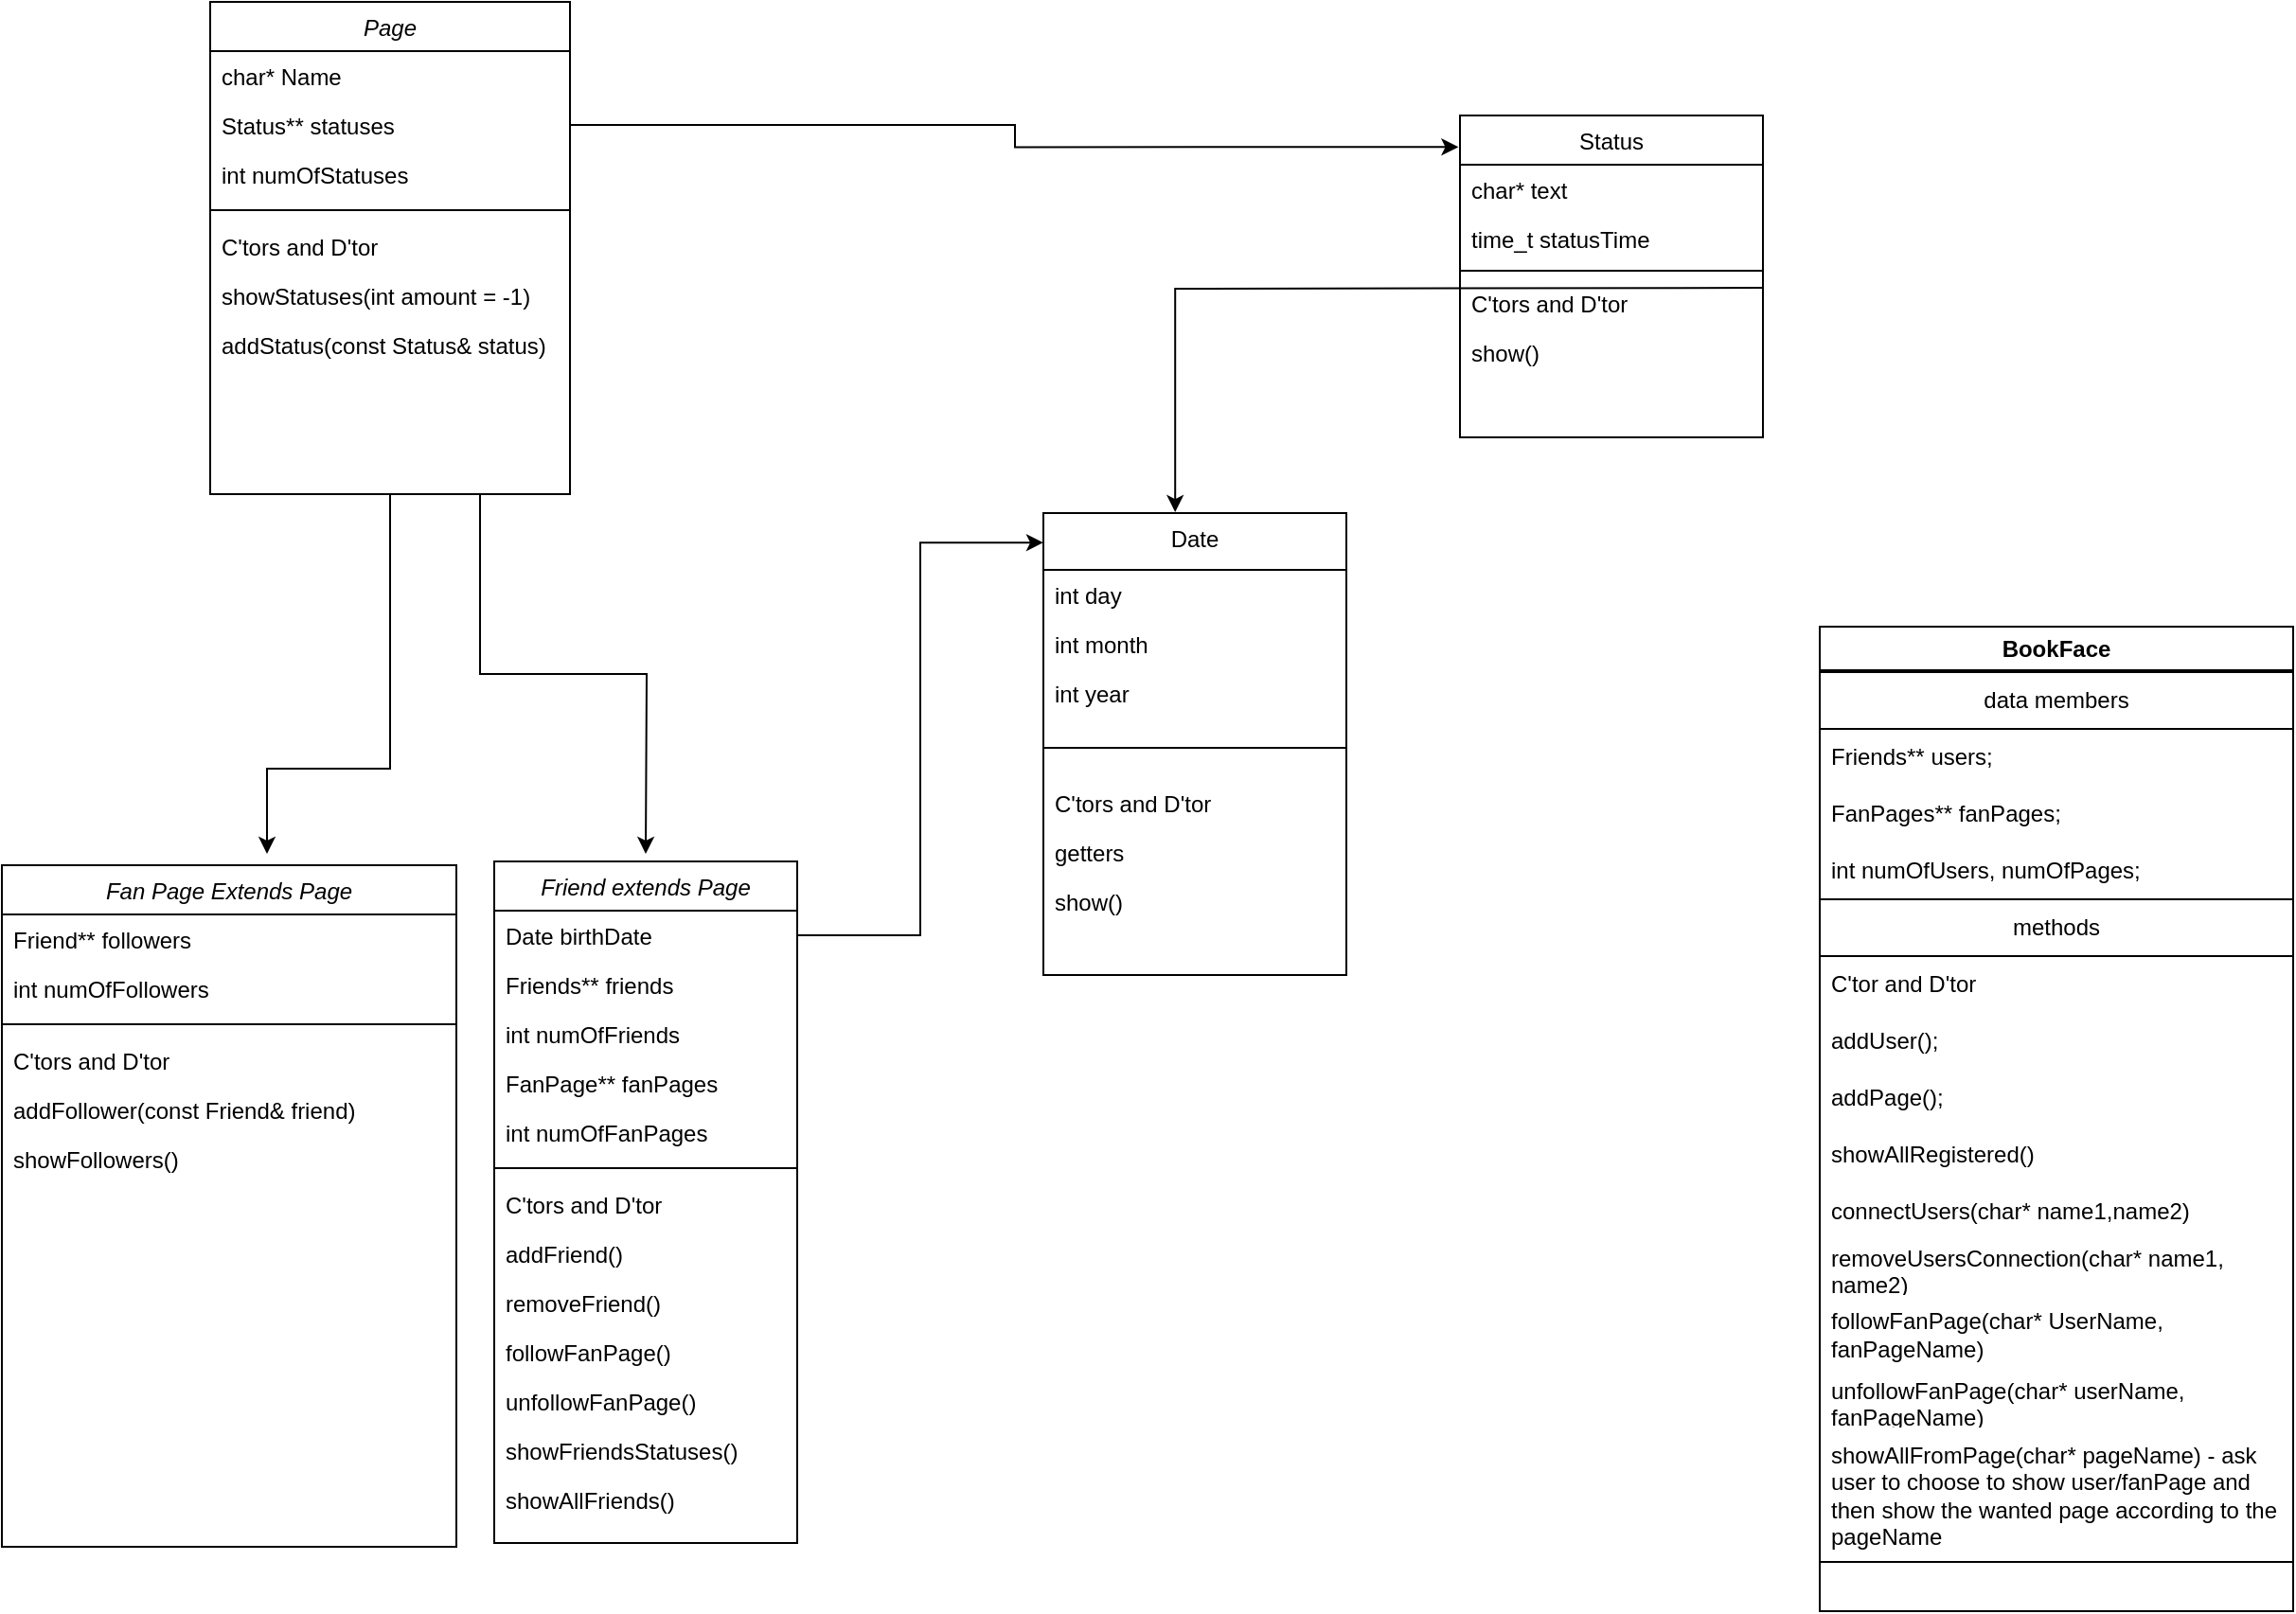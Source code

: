 <mxfile version="20.5.3" type="device"><diagram id="C5RBs43oDa-KdzZeNtuy" name="Page-1"><mxGraphModel dx="2212" dy="662" grid="1" gridSize="10" guides="1" tooltips="1" connect="1" arrows="1" fold="1" page="1" pageScale="1" pageWidth="827" pageHeight="1169" math="0" shadow="0"><root><mxCell id="WIyWlLk6GJQsqaUBKTNV-0"/><mxCell id="WIyWlLk6GJQsqaUBKTNV-1" parent="WIyWlLk6GJQsqaUBKTNV-0"/><mxCell id="zkfFHV4jXpPFQw0GAbJ--0" value="Friend extends Page" style="swimlane;fontStyle=2;align=center;verticalAlign=top;childLayout=stackLayout;horizontal=1;startSize=26;horizontalStack=0;resizeParent=1;resizeLast=0;collapsible=1;marginBottom=0;rounded=0;shadow=0;strokeWidth=1;" parent="WIyWlLk6GJQsqaUBKTNV-1" vertex="1"><mxGeometry x="-300" y="494" width="160" height="360" as="geometry"><mxRectangle x="220" y="120" width="160" height="26" as="alternateBounds"/></mxGeometry></mxCell><mxCell id="zkfFHV4jXpPFQw0GAbJ--2" value="Date birthDate" style="text;align=left;verticalAlign=top;spacingLeft=4;spacingRight=4;overflow=hidden;rotatable=0;points=[[0,0.5],[1,0.5]];portConstraint=eastwest;rounded=0;shadow=0;html=0;" parent="zkfFHV4jXpPFQw0GAbJ--0" vertex="1"><mxGeometry y="26" width="160" height="26" as="geometry"/></mxCell><mxCell id="rCHT7D4CARYgqsonI78B-40" value="Friends** friends" style="text;align=left;verticalAlign=top;spacingLeft=4;spacingRight=4;overflow=hidden;rotatable=0;points=[[0,0.5],[1,0.5]];portConstraint=eastwest;rounded=0;shadow=0;html=0;" parent="zkfFHV4jXpPFQw0GAbJ--0" vertex="1"><mxGeometry y="52" width="160" height="26" as="geometry"/></mxCell><mxCell id="rCHT7D4CARYgqsonI78B-41" value="int numOfFriends" style="text;align=left;verticalAlign=top;spacingLeft=4;spacingRight=4;overflow=hidden;rotatable=0;points=[[0,0.5],[1,0.5]];portConstraint=eastwest;rounded=0;shadow=0;html=0;" parent="zkfFHV4jXpPFQw0GAbJ--0" vertex="1"><mxGeometry y="78" width="160" height="26" as="geometry"/></mxCell><mxCell id="rCHT7D4CARYgqsonI78B-42" value="FanPage** fanPages" style="text;align=left;verticalAlign=top;spacingLeft=4;spacingRight=4;overflow=hidden;rotatable=0;points=[[0,0.5],[1,0.5]];portConstraint=eastwest;rounded=0;shadow=0;html=0;" parent="zkfFHV4jXpPFQw0GAbJ--0" vertex="1"><mxGeometry y="104" width="160" height="26" as="geometry"/></mxCell><mxCell id="rCHT7D4CARYgqsonI78B-43" value="int numOfFanPages" style="text;align=left;verticalAlign=top;spacingLeft=4;spacingRight=4;overflow=hidden;rotatable=0;points=[[0,0.5],[1,0.5]];portConstraint=eastwest;rounded=0;shadow=0;html=0;" parent="zkfFHV4jXpPFQw0GAbJ--0" vertex="1"><mxGeometry y="130" width="160" height="26" as="geometry"/></mxCell><mxCell id="zkfFHV4jXpPFQw0GAbJ--4" value="" style="line;html=1;strokeWidth=1;align=left;verticalAlign=middle;spacingTop=-1;spacingLeft=3;spacingRight=3;rotatable=0;labelPosition=right;points=[];portConstraint=eastwest;" parent="zkfFHV4jXpPFQw0GAbJ--0" vertex="1"><mxGeometry y="156" width="160" height="12" as="geometry"/></mxCell><mxCell id="Jm69UCR8e6Fvn_dJv2rz-10" value="C'tors and D'tor" style="text;strokeColor=none;fillColor=none;align=left;verticalAlign=top;spacingLeft=4;spacingRight=4;overflow=hidden;rotatable=0;points=[[0,0.5],[1,0.5]];portConstraint=eastwest;" parent="zkfFHV4jXpPFQw0GAbJ--0" vertex="1"><mxGeometry y="168" width="160" height="26" as="geometry"/></mxCell><mxCell id="rCHT7D4CARYgqsonI78B-44" value="addFriend()" style="text;align=left;verticalAlign=top;spacingLeft=4;spacingRight=4;overflow=hidden;rotatable=0;points=[[0,0.5],[1,0.5]];portConstraint=eastwest;rounded=0;shadow=0;html=0;" parent="zkfFHV4jXpPFQw0GAbJ--0" vertex="1"><mxGeometry y="194" width="160" height="26" as="geometry"/></mxCell><mxCell id="rCHT7D4CARYgqsonI78B-46" value="removeFriend()" style="text;align=left;verticalAlign=top;spacingLeft=4;spacingRight=4;overflow=hidden;rotatable=0;points=[[0,0.5],[1,0.5]];portConstraint=eastwest;rounded=0;shadow=0;html=0;" parent="zkfFHV4jXpPFQw0GAbJ--0" vertex="1"><mxGeometry y="220" width="160" height="26" as="geometry"/></mxCell><mxCell id="rCHT7D4CARYgqsonI78B-45" value="followFanPage()" style="text;align=left;verticalAlign=top;spacingLeft=4;spacingRight=4;overflow=hidden;rotatable=0;points=[[0,0.5],[1,0.5]];portConstraint=eastwest;rounded=0;shadow=0;html=0;" parent="zkfFHV4jXpPFQw0GAbJ--0" vertex="1"><mxGeometry y="246" width="160" height="26" as="geometry"/></mxCell><mxCell id="rCHT7D4CARYgqsonI78B-47" value="unfollowFanPage()" style="text;align=left;verticalAlign=top;spacingLeft=4;spacingRight=4;overflow=hidden;rotatable=0;points=[[0,0.5],[1,0.5]];portConstraint=eastwest;rounded=0;shadow=0;html=0;" parent="zkfFHV4jXpPFQw0GAbJ--0" vertex="1"><mxGeometry y="272" width="160" height="26" as="geometry"/></mxCell><mxCell id="rCHT7D4CARYgqsonI78B-48" value="showFriendsStatuses()" style="text;align=left;verticalAlign=top;spacingLeft=4;spacingRight=4;overflow=hidden;rotatable=0;points=[[0,0.5],[1,0.5]];portConstraint=eastwest;rounded=0;shadow=0;html=0;" parent="zkfFHV4jXpPFQw0GAbJ--0" vertex="1"><mxGeometry y="298" width="160" height="26" as="geometry"/></mxCell><mxCell id="GwqGLMU2gFaw3FxZvp2N-40" value="showAllFriends()" style="text;align=left;verticalAlign=top;spacingLeft=4;spacingRight=4;overflow=hidden;rotatable=0;points=[[0,0.5],[1,0.5]];portConstraint=eastwest;rounded=0;shadow=0;html=0;" parent="zkfFHV4jXpPFQw0GAbJ--0" vertex="1"><mxGeometry y="324" width="160" height="26" as="geometry"/></mxCell><mxCell id="zkfFHV4jXpPFQw0GAbJ--13" value="Date" style="swimlane;fontStyle=0;align=center;verticalAlign=top;childLayout=stackLayout;horizontal=1;startSize=30;horizontalStack=0;resizeParent=1;resizeLast=0;collapsible=1;marginBottom=0;rounded=0;shadow=0;strokeWidth=1;" parent="WIyWlLk6GJQsqaUBKTNV-1" vertex="1"><mxGeometry x="-10" y="310" width="160" height="244" as="geometry"><mxRectangle x="340" y="380" width="170" height="26" as="alternateBounds"/></mxGeometry></mxCell><mxCell id="Jm69UCR8e6Fvn_dJv2rz-11" value="int day" style="text;strokeColor=none;fillColor=none;align=left;verticalAlign=top;spacingLeft=4;spacingRight=4;overflow=hidden;rotatable=0;points=[[0,0.5],[1,0.5]];portConstraint=eastwest;" parent="zkfFHV4jXpPFQw0GAbJ--13" vertex="1"><mxGeometry y="30" width="160" height="26" as="geometry"/></mxCell><mxCell id="Jm69UCR8e6Fvn_dJv2rz-14" value="int month" style="text;strokeColor=none;fillColor=none;align=left;verticalAlign=top;spacingLeft=4;spacingRight=4;overflow=hidden;rotatable=0;points=[[0,0.5],[1,0.5]];portConstraint=eastwest;" parent="zkfFHV4jXpPFQw0GAbJ--13" vertex="1"><mxGeometry y="56" width="160" height="26" as="geometry"/></mxCell><mxCell id="Jm69UCR8e6Fvn_dJv2rz-15" value="int year" style="text;strokeColor=none;fillColor=none;align=left;verticalAlign=top;spacingLeft=4;spacingRight=4;overflow=hidden;rotatable=0;points=[[0,0.5],[1,0.5]];portConstraint=eastwest;" parent="zkfFHV4jXpPFQw0GAbJ--13" vertex="1"><mxGeometry y="82" width="160" height="26" as="geometry"/></mxCell><mxCell id="zkfFHV4jXpPFQw0GAbJ--15" value="" style="line;html=1;strokeWidth=1;align=left;verticalAlign=middle;spacingTop=-1;spacingLeft=3;spacingRight=3;rotatable=0;labelPosition=right;points=[];portConstraint=eastwest;" parent="zkfFHV4jXpPFQw0GAbJ--13" vertex="1"><mxGeometry y="108" width="160" height="32" as="geometry"/></mxCell><mxCell id="GwqGLMU2gFaw3FxZvp2N-2" value="C'tors and D'tor" style="text;strokeColor=none;fillColor=none;align=left;verticalAlign=top;spacingLeft=4;spacingRight=4;overflow=hidden;rotatable=0;points=[[0,0.5],[1,0.5]];portConstraint=eastwest;" parent="zkfFHV4jXpPFQw0GAbJ--13" vertex="1"><mxGeometry y="140" width="160" height="26" as="geometry"/></mxCell><mxCell id="GwqGLMU2gFaw3FxZvp2N-3" value="getters" style="text;strokeColor=none;fillColor=none;align=left;verticalAlign=top;spacingLeft=4;spacingRight=4;overflow=hidden;rotatable=0;points=[[0,0.5],[1,0.5]];portConstraint=eastwest;" parent="zkfFHV4jXpPFQw0GAbJ--13" vertex="1"><mxGeometry y="166" width="160" height="26" as="geometry"/></mxCell><mxCell id="6SajMXV2WVdqmDvujE7B-0" value="show()" style="text;strokeColor=none;fillColor=none;align=left;verticalAlign=top;spacingLeft=4;spacingRight=4;overflow=hidden;rotatable=0;points=[[0,0.5],[1,0.5]];portConstraint=eastwest;" parent="zkfFHV4jXpPFQw0GAbJ--13" vertex="1"><mxGeometry y="192" width="160" height="26" as="geometry"/></mxCell><mxCell id="zkfFHV4jXpPFQw0GAbJ--17" value="Status" style="swimlane;fontStyle=0;align=center;verticalAlign=top;childLayout=stackLayout;horizontal=1;startSize=26;horizontalStack=0;resizeParent=1;resizeLast=0;collapsible=1;marginBottom=0;rounded=0;shadow=0;strokeWidth=1;" parent="WIyWlLk6GJQsqaUBKTNV-1" vertex="1"><mxGeometry x="210" y="100" width="160" height="170" as="geometry"><mxRectangle x="550" y="140" width="160" height="26" as="alternateBounds"/></mxGeometry></mxCell><mxCell id="zkfFHV4jXpPFQw0GAbJ--18" value="char* text" style="text;align=left;verticalAlign=top;spacingLeft=4;spacingRight=4;overflow=hidden;rotatable=0;points=[[0,0.5],[1,0.5]];portConstraint=eastwest;" parent="zkfFHV4jXpPFQw0GAbJ--17" vertex="1"><mxGeometry y="26" width="160" height="26" as="geometry"/></mxCell><mxCell id="zkfFHV4jXpPFQw0GAbJ--19" value="time_t statusTime" style="text;align=left;verticalAlign=top;spacingLeft=4;spacingRight=4;overflow=hidden;rotatable=0;points=[[0,0.5],[1,0.5]];portConstraint=eastwest;rounded=0;shadow=0;html=0;" parent="zkfFHV4jXpPFQw0GAbJ--17" vertex="1"><mxGeometry y="52" width="160" height="26" as="geometry"/></mxCell><mxCell id="zkfFHV4jXpPFQw0GAbJ--23" value="" style="line;html=1;strokeWidth=1;align=left;verticalAlign=middle;spacingTop=-1;spacingLeft=3;spacingRight=3;rotatable=0;labelPosition=right;points=[];portConstraint=eastwest;" parent="zkfFHV4jXpPFQw0GAbJ--17" vertex="1"><mxGeometry y="78" width="160" height="8" as="geometry"/></mxCell><mxCell id="zkfFHV4jXpPFQw0GAbJ--24" value="C'tors and D'tor" style="text;align=left;verticalAlign=top;spacingLeft=4;spacingRight=4;overflow=hidden;rotatable=0;points=[[0,0.5],[1,0.5]];portConstraint=eastwest;" parent="zkfFHV4jXpPFQw0GAbJ--17" vertex="1"><mxGeometry y="86" width="160" height="26" as="geometry"/></mxCell><mxCell id="zkfFHV4jXpPFQw0GAbJ--25" value="show()" style="text;align=left;verticalAlign=top;spacingLeft=4;spacingRight=4;overflow=hidden;rotatable=0;points=[[0,0.5],[1,0.5]];portConstraint=eastwest;" parent="zkfFHV4jXpPFQw0GAbJ--17" vertex="1"><mxGeometry y="112" width="160" height="26" as="geometry"/></mxCell><mxCell id="Jm69UCR8e6Fvn_dJv2rz-3" style="edgeStyle=orthogonalEdgeStyle;rounded=0;orthogonalLoop=1;jettySize=auto;html=1;exitX=1;exitY=0.5;exitDx=0;exitDy=0;entryX=0.435;entryY=-0.002;entryDx=0;entryDy=0;entryPerimeter=0;" parent="WIyWlLk6GJQsqaUBKTNV-1" target="zkfFHV4jXpPFQw0GAbJ--13" edge="1"><mxGeometry relative="1" as="geometry"><mxPoint x="360" y="450" as="targetPoint"/><mxPoint x="370.0" y="191" as="sourcePoint"/></mxGeometry></mxCell><mxCell id="rCHT7D4CARYgqsonI78B-7" value="Fan Page Extends Page" style="swimlane;fontStyle=2;align=center;verticalAlign=top;childLayout=stackLayout;horizontal=1;startSize=26;horizontalStack=0;resizeParent=1;resizeLast=0;collapsible=1;marginBottom=0;rounded=0;shadow=0;strokeWidth=1;" parent="WIyWlLk6GJQsqaUBKTNV-1" vertex="1"><mxGeometry x="-560" y="496" width="240" height="360" as="geometry"><mxRectangle x="220" y="120" width="160" height="26" as="alternateBounds"/></mxGeometry></mxCell><mxCell id="rCHT7D4CARYgqsonI78B-9" value="Friend** followers&#10;" style="text;align=left;verticalAlign=top;spacingLeft=4;spacingRight=4;overflow=hidden;rotatable=0;points=[[0,0.5],[1,0.5]];portConstraint=eastwest;rounded=0;shadow=0;html=0;" parent="rCHT7D4CARYgqsonI78B-7" vertex="1"><mxGeometry y="26" width="240" height="26" as="geometry"/></mxCell><mxCell id="rCHT7D4CARYgqsonI78B-15" value="int numOfFollowers" style="text;strokeColor=none;fillColor=none;align=left;verticalAlign=top;spacingLeft=4;spacingRight=4;overflow=hidden;rotatable=0;points=[[0,0.5],[1,0.5]];portConstraint=eastwest;" parent="rCHT7D4CARYgqsonI78B-7" vertex="1"><mxGeometry y="52" width="240" height="26" as="geometry"/></mxCell><mxCell id="rCHT7D4CARYgqsonI78B-12" value="" style="line;html=1;strokeWidth=1;align=left;verticalAlign=middle;spacingTop=-1;spacingLeft=3;spacingRight=3;rotatable=0;labelPosition=right;points=[];portConstraint=eastwest;" parent="rCHT7D4CARYgqsonI78B-7" vertex="1"><mxGeometry y="78" width="240" height="12" as="geometry"/></mxCell><mxCell id="rCHT7D4CARYgqsonI78B-16" value="C'tors and D'tor" style="text;strokeColor=none;fillColor=none;align=left;verticalAlign=top;spacingLeft=4;spacingRight=4;overflow=hidden;rotatable=0;points=[[0,0.5],[1,0.5]];portConstraint=eastwest;" parent="rCHT7D4CARYgqsonI78B-7" vertex="1"><mxGeometry y="90" width="240" height="26" as="geometry"/></mxCell><mxCell id="rCHT7D4CARYgqsonI78B-21" value="addFollower(const Friend&amp; friend)" style="text;strokeColor=none;fillColor=none;align=left;verticalAlign=top;spacingLeft=4;spacingRight=4;overflow=hidden;rotatable=0;points=[[0,0.5],[1,0.5]];portConstraint=eastwest;" parent="rCHT7D4CARYgqsonI78B-7" vertex="1"><mxGeometry y="116" width="240" height="26" as="geometry"/></mxCell><mxCell id="rCHT7D4CARYgqsonI78B-23" value="showFollowers()" style="text;strokeColor=none;fillColor=none;align=left;verticalAlign=top;spacingLeft=4;spacingRight=4;overflow=hidden;rotatable=0;points=[[0,0.5],[1,0.5]];portConstraint=eastwest;" parent="rCHT7D4CARYgqsonI78B-7" vertex="1"><mxGeometry y="142" width="240" height="26" as="geometry"/></mxCell><mxCell id="rCHT7D4CARYgqsonI78B-38" style="edgeStyle=orthogonalEdgeStyle;rounded=0;orthogonalLoop=1;jettySize=auto;html=1;exitX=0.5;exitY=1;exitDx=0;exitDy=0;" parent="WIyWlLk6GJQsqaUBKTNV-1" source="rCHT7D4CARYgqsonI78B-24" edge="1"><mxGeometry relative="1" as="geometry"><mxPoint x="-420" y="490" as="targetPoint"/><Array as="points"><mxPoint x="-355" y="445"/><mxPoint x="-420" y="445"/></Array></mxGeometry></mxCell><mxCell id="rCHT7D4CARYgqsonI78B-39" style="edgeStyle=orthogonalEdgeStyle;rounded=0;orthogonalLoop=1;jettySize=auto;html=1;exitX=0.75;exitY=1;exitDx=0;exitDy=0;" parent="WIyWlLk6GJQsqaUBKTNV-1" source="rCHT7D4CARYgqsonI78B-24" edge="1"><mxGeometry relative="1" as="geometry"><mxPoint x="-220" y="490" as="targetPoint"/></mxGeometry></mxCell><mxCell id="rCHT7D4CARYgqsonI78B-24" value="Page" style="swimlane;fontStyle=2;align=center;verticalAlign=top;childLayout=stackLayout;horizontal=1;startSize=26;horizontalStack=0;resizeParent=1;resizeLast=0;collapsible=1;marginBottom=0;rounded=0;shadow=0;strokeWidth=1;" parent="WIyWlLk6GJQsqaUBKTNV-1" vertex="1"><mxGeometry x="-450" y="40" width="190" height="260" as="geometry"><mxRectangle x="220" y="120" width="160" height="26" as="alternateBounds"/></mxGeometry></mxCell><mxCell id="rCHT7D4CARYgqsonI78B-25" value="char* Name" style="text;align=left;verticalAlign=top;spacingLeft=4;spacingRight=4;overflow=hidden;rotatable=0;points=[[0,0.5],[1,0.5]];portConstraint=eastwest;" parent="rCHT7D4CARYgqsonI78B-24" vertex="1"><mxGeometry y="26" width="190" height="26" as="geometry"/></mxCell><mxCell id="rCHT7D4CARYgqsonI78B-28" value="Status** statuses" style="text;align=left;verticalAlign=top;spacingLeft=4;spacingRight=4;overflow=hidden;rotatable=0;points=[[0,0.5],[1,0.5]];portConstraint=eastwest;rounded=0;shadow=0;html=0;" parent="rCHT7D4CARYgqsonI78B-24" vertex="1"><mxGeometry y="52" width="190" height="26" as="geometry"/></mxCell><mxCell id="rCHT7D4CARYgqsonI78B-29" value="int numOfStatuses&#10;" style="text;align=left;verticalAlign=top;spacingLeft=4;spacingRight=4;overflow=hidden;rotatable=0;points=[[0,0.5],[1,0.5]];portConstraint=eastwest;rounded=0;shadow=0;html=0;" parent="rCHT7D4CARYgqsonI78B-24" vertex="1"><mxGeometry y="78" width="190" height="26" as="geometry"/></mxCell><mxCell id="rCHT7D4CARYgqsonI78B-30" value="" style="line;html=1;strokeWidth=1;align=left;verticalAlign=middle;spacingTop=-1;spacingLeft=3;spacingRight=3;rotatable=0;labelPosition=right;points=[];portConstraint=eastwest;" parent="rCHT7D4CARYgqsonI78B-24" vertex="1"><mxGeometry y="104" width="190" height="12" as="geometry"/></mxCell><mxCell id="rCHT7D4CARYgqsonI78B-31" value="C'tors and D'tor" style="text;strokeColor=none;fillColor=none;align=left;verticalAlign=top;spacingLeft=4;spacingRight=4;overflow=hidden;rotatable=0;points=[[0,0.5],[1,0.5]];portConstraint=eastwest;" parent="rCHT7D4CARYgqsonI78B-24" vertex="1"><mxGeometry y="116" width="190" height="26" as="geometry"/></mxCell><mxCell id="rCHT7D4CARYgqsonI78B-32" value="showStatuses(int amount = -1)" style="text;strokeColor=none;fillColor=none;align=left;verticalAlign=top;spacingLeft=4;spacingRight=4;overflow=hidden;rotatable=0;points=[[0,0.5],[1,0.5]];portConstraint=eastwest;" parent="rCHT7D4CARYgqsonI78B-24" vertex="1"><mxGeometry y="142" width="190" height="26" as="geometry"/></mxCell><mxCell id="rCHT7D4CARYgqsonI78B-34" value="addStatus(const Status&amp; status)" style="text;strokeColor=none;fillColor=none;align=left;verticalAlign=top;spacingLeft=4;spacingRight=4;overflow=hidden;rotatable=0;points=[[0,0.5],[1,0.5]];portConstraint=eastwest;" parent="rCHT7D4CARYgqsonI78B-24" vertex="1"><mxGeometry y="168" width="190" height="26" as="geometry"/></mxCell><mxCell id="rCHT7D4CARYgqsonI78B-51" style="edgeStyle=orthogonalEdgeStyle;rounded=0;orthogonalLoop=1;jettySize=auto;html=1;entryX=-0.005;entryY=0.098;entryDx=0;entryDy=0;entryPerimeter=0;" parent="WIyWlLk6GJQsqaUBKTNV-1" source="rCHT7D4CARYgqsonI78B-28" target="zkfFHV4jXpPFQw0GAbJ--17" edge="1"><mxGeometry relative="1" as="geometry"/></mxCell><mxCell id="GwqGLMU2gFaw3FxZvp2N-1" style="edgeStyle=orthogonalEdgeStyle;rounded=0;orthogonalLoop=1;jettySize=auto;html=1;exitX=1;exitY=0.5;exitDx=0;exitDy=0;entryX=0;entryY=0.064;entryDx=0;entryDy=0;entryPerimeter=0;" parent="WIyWlLk6GJQsqaUBKTNV-1" source="zkfFHV4jXpPFQw0GAbJ--2" target="zkfFHV4jXpPFQw0GAbJ--13" edge="1"><mxGeometry relative="1" as="geometry"/></mxCell><mxCell id="GwqGLMU2gFaw3FxZvp2N-5" value="BookFace" style="swimlane;whiteSpace=wrap;html=1;" parent="WIyWlLk6GJQsqaUBKTNV-1" vertex="1"><mxGeometry x="400" y="370" width="250" height="520" as="geometry"/></mxCell><mxCell id="GwqGLMU2gFaw3FxZvp2N-10" value="data members" style="swimlane;fontStyle=0;childLayout=stackLayout;horizontal=1;startSize=30;horizontalStack=0;resizeParent=1;resizeParentMax=0;resizeLast=0;collapsible=1;marginBottom=0;whiteSpace=wrap;html=1;" parent="GwqGLMU2gFaw3FxZvp2N-5" vertex="1"><mxGeometry y="24" width="250" height="120" as="geometry"/></mxCell><mxCell id="GwqGLMU2gFaw3FxZvp2N-11" value="Friends** users;" style="text;strokeColor=none;fillColor=none;align=left;verticalAlign=middle;spacingLeft=4;spacingRight=4;overflow=hidden;points=[[0,0.5],[1,0.5]];portConstraint=eastwest;rotatable=0;whiteSpace=wrap;html=1;" parent="GwqGLMU2gFaw3FxZvp2N-10" vertex="1"><mxGeometry y="30" width="250" height="30" as="geometry"/></mxCell><mxCell id="GwqGLMU2gFaw3FxZvp2N-12" value="FanPages** fanPages;" style="text;strokeColor=none;fillColor=none;align=left;verticalAlign=middle;spacingLeft=4;spacingRight=4;overflow=hidden;points=[[0,0.5],[1,0.5]];portConstraint=eastwest;rotatable=0;whiteSpace=wrap;html=1;" parent="GwqGLMU2gFaw3FxZvp2N-10" vertex="1"><mxGeometry y="60" width="250" height="30" as="geometry"/></mxCell><mxCell id="GwqGLMU2gFaw3FxZvp2N-13" value="int numOfUsers, numOfPages;" style="text;strokeColor=none;fillColor=none;align=left;verticalAlign=middle;spacingLeft=4;spacingRight=4;overflow=hidden;points=[[0,0.5],[1,0.5]];portConstraint=eastwest;rotatable=0;whiteSpace=wrap;html=1;" parent="GwqGLMU2gFaw3FxZvp2N-10" vertex="1"><mxGeometry y="90" width="250" height="30" as="geometry"/></mxCell><mxCell id="GwqGLMU2gFaw3FxZvp2N-15" value="methods" style="swimlane;fontStyle=0;childLayout=stackLayout;horizontal=1;startSize=30;horizontalStack=0;resizeParent=1;resizeParentMax=0;resizeLast=0;collapsible=1;marginBottom=0;whiteSpace=wrap;html=1;" parent="GwqGLMU2gFaw3FxZvp2N-5" vertex="1"><mxGeometry y="144" width="250" height="350" as="geometry"/></mxCell><mxCell id="GwqGLMU2gFaw3FxZvp2N-41" value="C'tor and D'tor" style="text;strokeColor=none;fillColor=none;align=left;verticalAlign=middle;spacingLeft=4;spacingRight=4;overflow=hidden;points=[[0,0.5],[1,0.5]];portConstraint=eastwest;rotatable=0;whiteSpace=wrap;html=1;" parent="GwqGLMU2gFaw3FxZvp2N-15" vertex="1"><mxGeometry y="30" width="250" height="30" as="geometry"/></mxCell><mxCell id="GwqGLMU2gFaw3FxZvp2N-16" value="addUser();" style="text;strokeColor=none;fillColor=none;align=left;verticalAlign=middle;spacingLeft=4;spacingRight=4;overflow=hidden;points=[[0,0.5],[1,0.5]];portConstraint=eastwest;rotatable=0;whiteSpace=wrap;html=1;" parent="GwqGLMU2gFaw3FxZvp2N-15" vertex="1"><mxGeometry y="60" width="250" height="30" as="geometry"/></mxCell><mxCell id="GwqGLMU2gFaw3FxZvp2N-17" value="addPage();" style="text;strokeColor=none;fillColor=none;align=left;verticalAlign=middle;spacingLeft=4;spacingRight=4;overflow=hidden;points=[[0,0.5],[1,0.5]];portConstraint=eastwest;rotatable=0;whiteSpace=wrap;html=1;" parent="GwqGLMU2gFaw3FxZvp2N-15" vertex="1"><mxGeometry y="90" width="250" height="30" as="geometry"/></mxCell><mxCell id="GwqGLMU2gFaw3FxZvp2N-18" value="showAllRegistered()" style="text;strokeColor=none;fillColor=none;align=left;verticalAlign=middle;spacingLeft=4;spacingRight=4;overflow=hidden;points=[[0,0.5],[1,0.5]];portConstraint=eastwest;rotatable=0;whiteSpace=wrap;html=1;" parent="GwqGLMU2gFaw3FxZvp2N-15" vertex="1"><mxGeometry y="120" width="250" height="30" as="geometry"/></mxCell><mxCell id="GwqGLMU2gFaw3FxZvp2N-19" value="connectUsers(char* name1,name2)" style="text;strokeColor=none;fillColor=none;align=left;verticalAlign=middle;spacingLeft=4;spacingRight=4;overflow=hidden;points=[[0,0.5],[1,0.5]];portConstraint=eastwest;rotatable=0;whiteSpace=wrap;html=1;" parent="GwqGLMU2gFaw3FxZvp2N-15" vertex="1"><mxGeometry y="150" width="250" height="30" as="geometry"/></mxCell><mxCell id="GwqGLMU2gFaw3FxZvp2N-20" value="removeUsersConnection(char* name1, name2)" style="text;strokeColor=none;fillColor=none;align=left;verticalAlign=middle;spacingLeft=4;spacingRight=4;overflow=hidden;points=[[0,0.5],[1,0.5]];portConstraint=eastwest;rotatable=0;whiteSpace=wrap;html=1;" parent="GwqGLMU2gFaw3FxZvp2N-15" vertex="1"><mxGeometry y="180" width="250" height="30" as="geometry"/></mxCell><mxCell id="GwqGLMU2gFaw3FxZvp2N-28" value="followFanPage(char* UserName, fanPageName)" style="text;strokeColor=none;fillColor=none;align=left;verticalAlign=middle;spacingLeft=4;spacingRight=4;overflow=hidden;points=[[0,0.5],[1,0.5]];portConstraint=eastwest;rotatable=0;whiteSpace=wrap;html=1;" parent="GwqGLMU2gFaw3FxZvp2N-15" vertex="1"><mxGeometry y="210" width="250" height="40" as="geometry"/></mxCell><mxCell id="GwqGLMU2gFaw3FxZvp2N-29" value="unfollowFanPage(char* userName, fanPageName)" style="text;strokeColor=none;fillColor=none;align=left;verticalAlign=middle;spacingLeft=4;spacingRight=4;overflow=hidden;points=[[0,0.5],[1,0.5]];portConstraint=eastwest;rotatable=0;whiteSpace=wrap;html=1;" parent="GwqGLMU2gFaw3FxZvp2N-15" vertex="1"><mxGeometry y="250" width="250" height="30" as="geometry"/></mxCell><mxCell id="GwqGLMU2gFaw3FxZvp2N-39" value="showAllFromPage(char* pageName) - ask user to choose to show user/fanPage and then show the wanted page according to the pageName" style="text;strokeColor=none;fillColor=none;align=left;verticalAlign=middle;spacingLeft=4;spacingRight=4;overflow=hidden;points=[[0,0.5],[1,0.5]];portConstraint=eastwest;rotatable=0;whiteSpace=wrap;html=1;" parent="GwqGLMU2gFaw3FxZvp2N-15" vertex="1"><mxGeometry y="280" width="250" height="70" as="geometry"/></mxCell></root></mxGraphModel></diagram></mxfile>